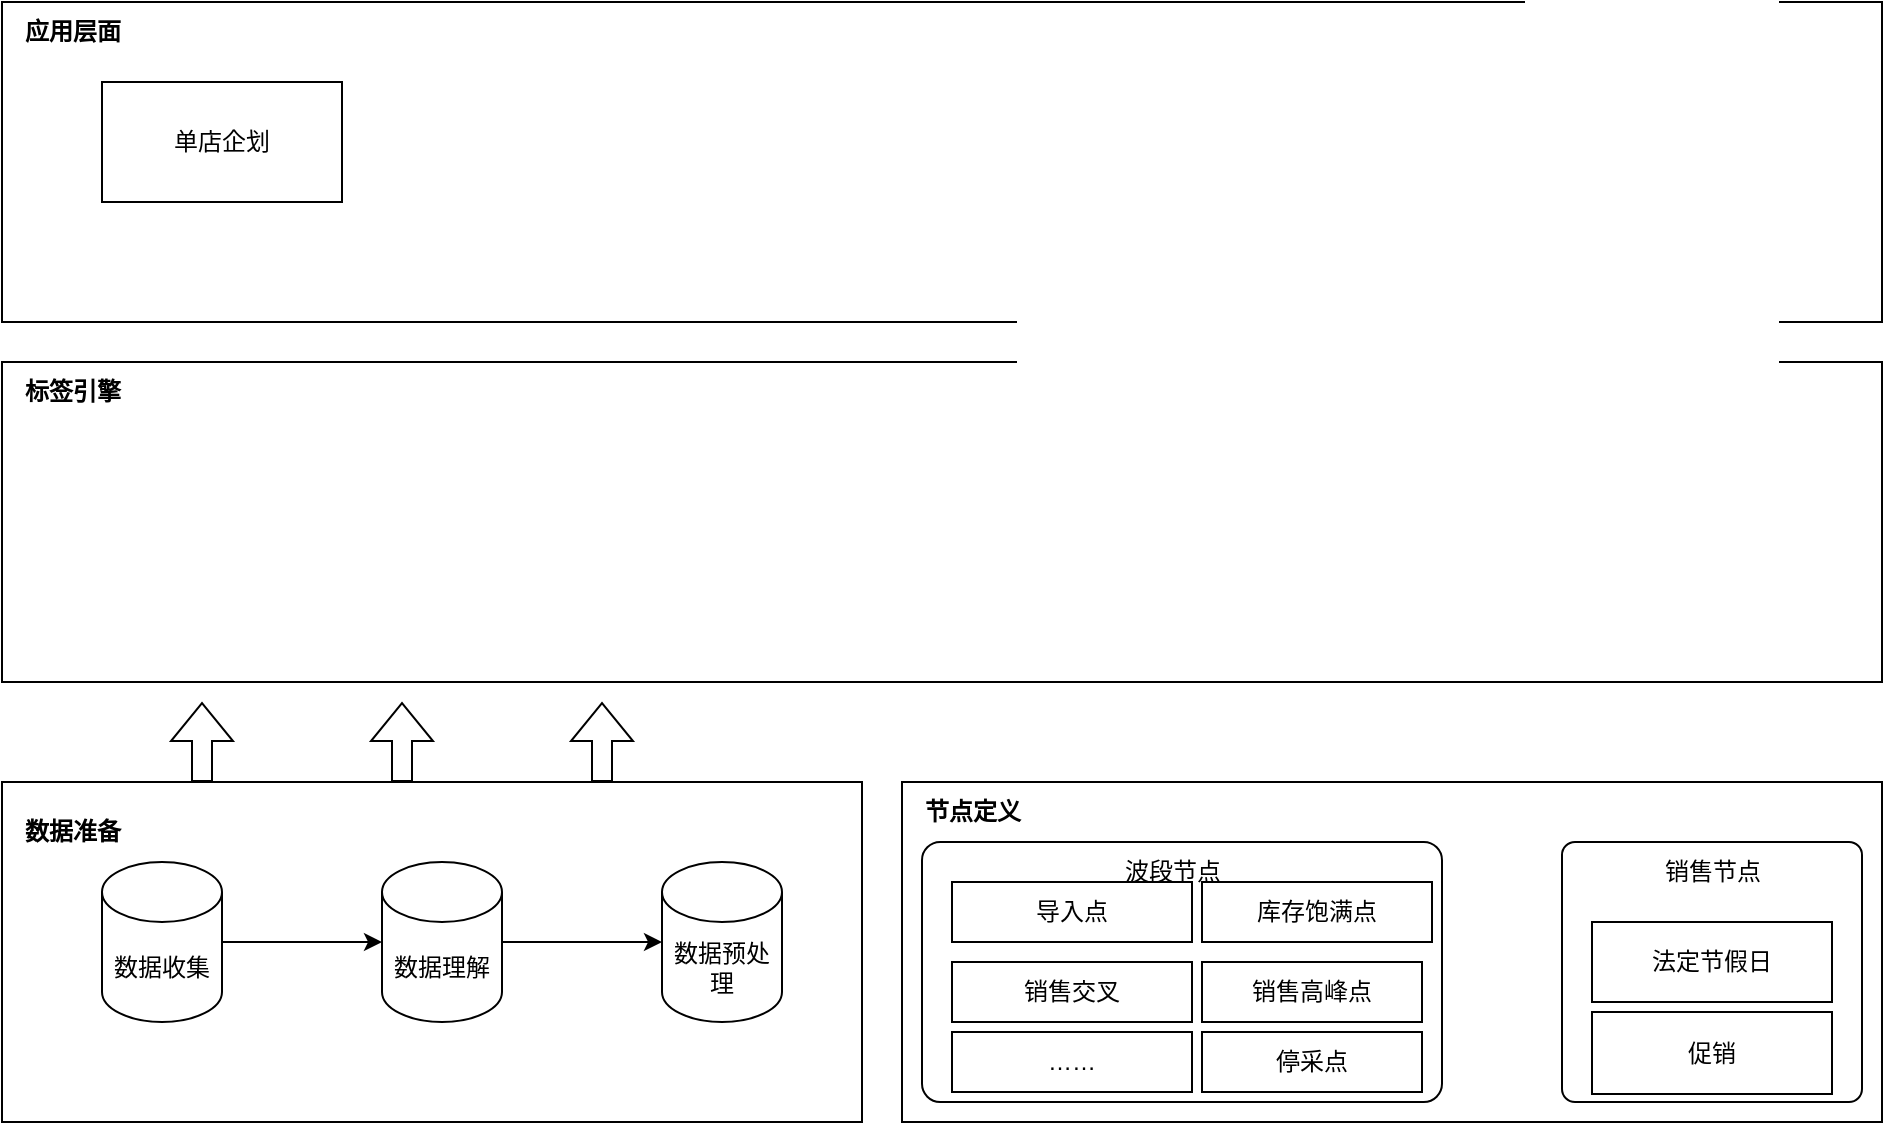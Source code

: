 <mxfile version="21.7.2" type="github">
  <diagram name="第 1 页" id="3W-qNyAslOVX8rs-bLyV">
    <mxGraphModel dx="2198" dy="1298" grid="1" gridSize="10" guides="1" tooltips="1" connect="1" arrows="1" fold="1" page="1" pageScale="1" pageWidth="850" pageHeight="1100" math="0" shadow="0">
      <root>
        <mxCell id="0" />
        <mxCell id="1" parent="0" />
        <mxCell id="8a4RQPelO_6E-vQj97Ch-1" value="" style="rounded=0;whiteSpace=wrap;html=1;" vertex="1" parent="1">
          <mxGeometry x="10" y="410" width="430" height="170" as="geometry" />
        </mxCell>
        <mxCell id="8a4RQPelO_6E-vQj97Ch-4" value="" style="edgeStyle=orthogonalEdgeStyle;rounded=0;orthogonalLoop=1;jettySize=auto;html=1;" edge="1" parent="1" source="8a4RQPelO_6E-vQj97Ch-2" target="8a4RQPelO_6E-vQj97Ch-3">
          <mxGeometry relative="1" as="geometry" />
        </mxCell>
        <mxCell id="8a4RQPelO_6E-vQj97Ch-2" value="数据收集" style="shape=cylinder3;whiteSpace=wrap;html=1;boundedLbl=1;backgroundOutline=1;size=15;" vertex="1" parent="1">
          <mxGeometry x="60" y="450" width="60" height="80" as="geometry" />
        </mxCell>
        <mxCell id="8a4RQPelO_6E-vQj97Ch-6" value="" style="edgeStyle=orthogonalEdgeStyle;rounded=0;orthogonalLoop=1;jettySize=auto;html=1;" edge="1" parent="1" source="8a4RQPelO_6E-vQj97Ch-3" target="8a4RQPelO_6E-vQj97Ch-5">
          <mxGeometry relative="1" as="geometry" />
        </mxCell>
        <mxCell id="8a4RQPelO_6E-vQj97Ch-3" value="数据理解" style="shape=cylinder3;whiteSpace=wrap;html=1;boundedLbl=1;backgroundOutline=1;size=15;" vertex="1" parent="1">
          <mxGeometry x="200" y="450" width="60" height="80" as="geometry" />
        </mxCell>
        <mxCell id="8a4RQPelO_6E-vQj97Ch-5" value="数据预处理" style="shape=cylinder3;whiteSpace=wrap;html=1;boundedLbl=1;backgroundOutline=1;size=15;" vertex="1" parent="1">
          <mxGeometry x="340" y="450" width="60" height="80" as="geometry" />
        </mxCell>
        <mxCell id="8a4RQPelO_6E-vQj97Ch-7" value="" style="rounded=0;whiteSpace=wrap;html=1;" vertex="1" parent="1">
          <mxGeometry x="10" y="200" width="940" height="160" as="geometry" />
        </mxCell>
        <mxCell id="8a4RQPelO_6E-vQj97Ch-8" value="标签引擎" style="text;html=1;align=center;verticalAlign=middle;resizable=0;points=[];autosize=1;strokeColor=none;fillColor=none;fontStyle=1" vertex="1" parent="1">
          <mxGeometry x="10" y="200" width="70" height="30" as="geometry" />
        </mxCell>
        <mxCell id="8a4RQPelO_6E-vQj97Ch-11" value="数据准备" style="text;html=1;align=center;verticalAlign=middle;resizable=0;points=[];autosize=1;strokeColor=none;fillColor=none;fontStyle=1" vertex="1" parent="1">
          <mxGeometry x="10" y="420" width="70" height="30" as="geometry" />
        </mxCell>
        <mxCell id="8a4RQPelO_6E-vQj97Ch-12" value="" style="shape=flexArrow;endArrow=classic;html=1;rounded=0;" edge="1" parent="1">
          <mxGeometry width="50" height="50" relative="1" as="geometry">
            <mxPoint x="110" y="410" as="sourcePoint" />
            <mxPoint x="110" y="370" as="targetPoint" />
          </mxGeometry>
        </mxCell>
        <mxCell id="8a4RQPelO_6E-vQj97Ch-13" value="" style="shape=flexArrow;endArrow=classic;html=1;rounded=0;" edge="1" parent="1">
          <mxGeometry width="50" height="50" relative="1" as="geometry">
            <mxPoint x="210" y="410" as="sourcePoint" />
            <mxPoint x="210" y="370" as="targetPoint" />
          </mxGeometry>
        </mxCell>
        <mxCell id="8a4RQPelO_6E-vQj97Ch-14" value="" style="shape=flexArrow;endArrow=classic;html=1;rounded=0;" edge="1" parent="1">
          <mxGeometry width="50" height="50" relative="1" as="geometry">
            <mxPoint x="310" y="410" as="sourcePoint" />
            <mxPoint x="310" y="370" as="targetPoint" />
          </mxGeometry>
        </mxCell>
        <mxCell id="8a4RQPelO_6E-vQj97Ch-33" value="" style="rounded=0;whiteSpace=wrap;html=1;" vertex="1" parent="1">
          <mxGeometry x="460" y="410" width="490" height="170" as="geometry" />
        </mxCell>
        <mxCell id="8a4RQPelO_6E-vQj97Ch-34" value="节点定义" style="text;html=1;align=center;verticalAlign=middle;resizable=0;points=[];autosize=1;strokeColor=none;fillColor=none;fontStyle=1" vertex="1" parent="1">
          <mxGeometry x="460" y="410" width="70" height="30" as="geometry" />
        </mxCell>
        <mxCell id="8a4RQPelO_6E-vQj97Ch-35" value="" style="rounded=1;whiteSpace=wrap;html=1;arcSize=7;" vertex="1" parent="1">
          <mxGeometry x="470" y="440" width="260" height="130" as="geometry" />
        </mxCell>
        <mxCell id="8a4RQPelO_6E-vQj97Ch-36" value="" style="rounded=1;whiteSpace=wrap;html=1;fillColor=none;arcSize=5;" vertex="1" parent="1">
          <mxGeometry x="790" y="440" width="150" height="130" as="geometry" />
        </mxCell>
        <mxCell id="8a4RQPelO_6E-vQj97Ch-37" value="导入点" style="rounded=0;whiteSpace=wrap;html=1;" vertex="1" parent="1">
          <mxGeometry x="485" y="460" width="120" height="30" as="geometry" />
        </mxCell>
        <mxCell id="8a4RQPelO_6E-vQj97Ch-38" value="销售交叉" style="rounded=0;whiteSpace=wrap;html=1;" vertex="1" parent="1">
          <mxGeometry x="485" y="500" width="120" height="30" as="geometry" />
        </mxCell>
        <mxCell id="8a4RQPelO_6E-vQj97Ch-39" value="库存饱满点" style="rounded=0;whiteSpace=wrap;html=1;" vertex="1" parent="1">
          <mxGeometry x="610" y="460" width="115" height="30" as="geometry" />
        </mxCell>
        <mxCell id="8a4RQPelO_6E-vQj97Ch-40" value="销售高峰点" style="rounded=0;whiteSpace=wrap;html=1;" vertex="1" parent="1">
          <mxGeometry x="610" y="500" width="110" height="30" as="geometry" />
        </mxCell>
        <mxCell id="8a4RQPelO_6E-vQj97Ch-41" value="停采点" style="rounded=0;whiteSpace=wrap;html=1;" vertex="1" parent="1">
          <mxGeometry x="610" y="535" width="110" height="30" as="geometry" />
        </mxCell>
        <mxCell id="8a4RQPelO_6E-vQj97Ch-42" value="波段节点" style="text;html=1;align=center;verticalAlign=middle;resizable=0;points=[];autosize=1;strokeColor=none;fillColor=none;" vertex="1" parent="1">
          <mxGeometry x="560" y="440" width="70" height="30" as="geometry" />
        </mxCell>
        <mxCell id="8a4RQPelO_6E-vQj97Ch-43" value="销售节点" style="text;html=1;align=center;verticalAlign=middle;resizable=0;points=[];autosize=1;strokeColor=none;fillColor=none;" vertex="1" parent="1">
          <mxGeometry x="830" y="440" width="70" height="30" as="geometry" />
        </mxCell>
        <mxCell id="8a4RQPelO_6E-vQj97Ch-44" value="法定节假日" style="rounded=0;whiteSpace=wrap;html=1;fillColor=none;" vertex="1" parent="1">
          <mxGeometry x="805" y="480" width="120" height="40" as="geometry" />
        </mxCell>
        <mxCell id="8a4RQPelO_6E-vQj97Ch-45" value="促销" style="rounded=0;whiteSpace=wrap;html=1;fillColor=none;" vertex="1" parent="1">
          <mxGeometry x="805" y="525" width="120" height="41" as="geometry" />
        </mxCell>
        <mxCell id="8a4RQPelO_6E-vQj97Ch-46" value="……" style="rounded=0;whiteSpace=wrap;html=1;" vertex="1" parent="1">
          <mxGeometry x="485" y="535" width="120" height="30" as="geometry" />
        </mxCell>
        <mxCell id="8a4RQPelO_6E-vQj97Ch-47" value="" style="rounded=0;whiteSpace=wrap;html=1;" vertex="1" parent="1">
          <mxGeometry x="10" y="20" width="940" height="160" as="geometry" />
        </mxCell>
        <mxCell id="8a4RQPelO_6E-vQj97Ch-48" value="应用层面" style="text;html=1;align=center;verticalAlign=middle;resizable=0;points=[];autosize=1;strokeColor=none;fillColor=none;fontStyle=1" vertex="1" parent="1">
          <mxGeometry x="10" y="20" width="70" height="30" as="geometry" />
        </mxCell>
        <mxCell id="8a4RQPelO_6E-vQj97Ch-49" value="单店企划" style="whiteSpace=wrap;html=1;" vertex="1" parent="1">
          <mxGeometry x="60" y="60" width="120" height="60" as="geometry" />
        </mxCell>
      </root>
    </mxGraphModel>
  </diagram>
</mxfile>
